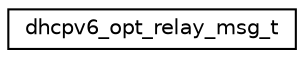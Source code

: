 digraph "Graphical Class Hierarchy"
{
 // LATEX_PDF_SIZE
  edge [fontname="Helvetica",fontsize="10",labelfontname="Helvetica",labelfontsize="10"];
  node [fontname="Helvetica",fontsize="10",shape=record];
  rankdir="LR";
  Node0 [label="dhcpv6_opt_relay_msg_t",height=0.2,width=0.4,color="black", fillcolor="white", style="filled",URL="$structdhcpv6__opt__relay__msg__t.html",tooltip="DHCPv6 relay message option."];
}
